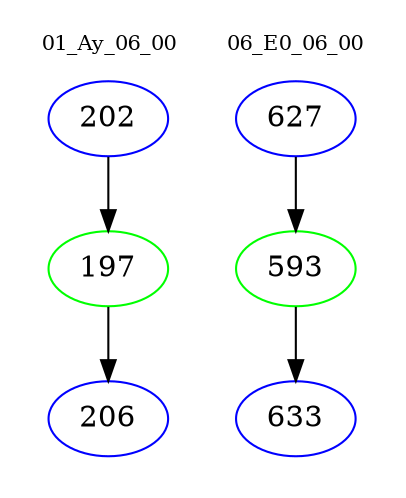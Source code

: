 digraph{
subgraph cluster_0 {
color = white
label = "01_Ay_06_00";
fontsize=10;
T0_202 [label="202", color="blue"]
T0_202 -> T0_197 [color="black"]
T0_197 [label="197", color="green"]
T0_197 -> T0_206 [color="black"]
T0_206 [label="206", color="blue"]
}
subgraph cluster_1 {
color = white
label = "06_E0_06_00";
fontsize=10;
T1_627 [label="627", color="blue"]
T1_627 -> T1_593 [color="black"]
T1_593 [label="593", color="green"]
T1_593 -> T1_633 [color="black"]
T1_633 [label="633", color="blue"]
}
}
